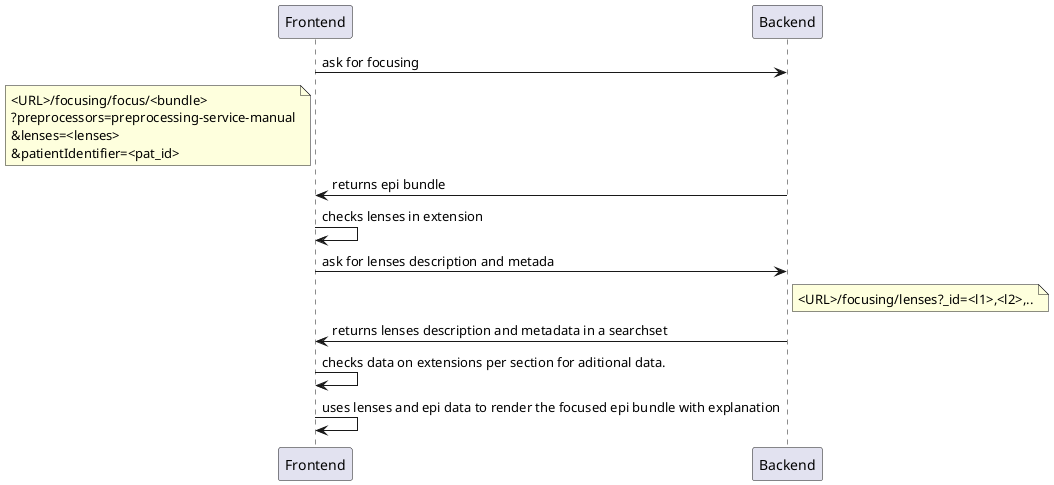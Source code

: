 @startuml

participant Frontend as fe
participant Backend as be

fe -> be: ask for focusing
note left of fe
<URL>/focusing/focus/<bundle>
?preprocessors=preprocessing-service-manual
&lenses=<lenses>
&patientIdentifier=<pat_id>
end note

be -> fe: returns epi bundle

fe -> fe: checks lenses in extension
fe -> be: ask for lenses description and metada
note right of be
<URL>/focusing/lenses?_id=<l1>,<l2>,..
end note
be -> fe: returns lenses description and metadata in a searchset
fe -> fe: checks data on extensions per section for aditional data.


fe -> fe: uses lenses and epi data to render the focused epi bundle with explanation


@enduml